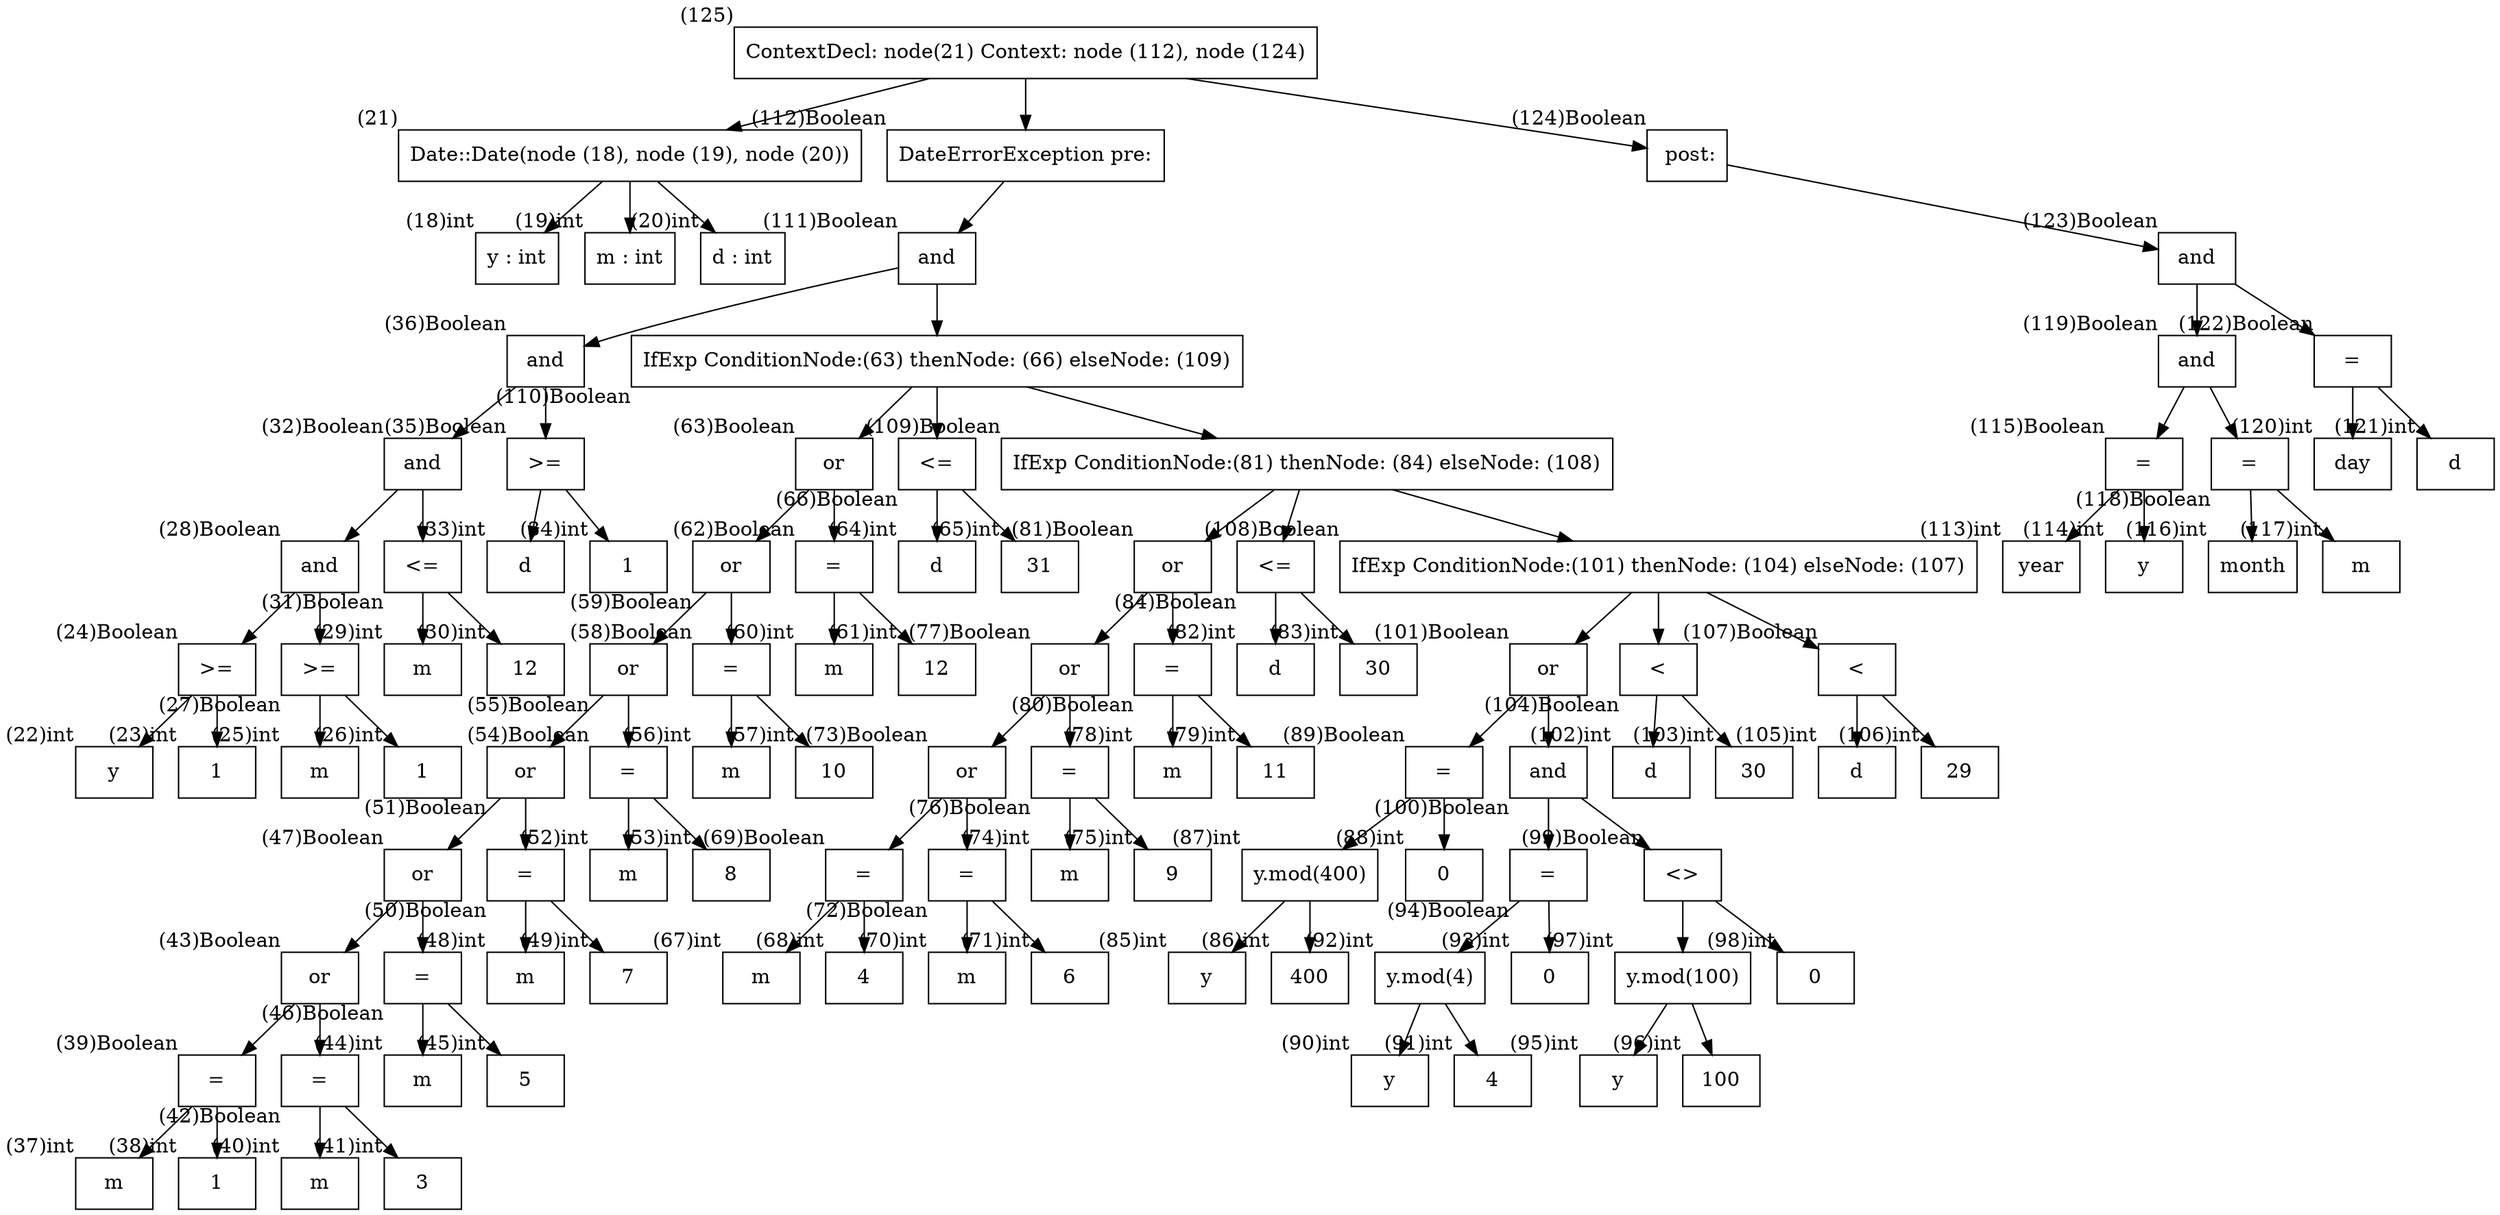 digraph AST {
  node [shape=box];
  n125 [label="ContextDecl: node(21) Context: node (112), node (124)", xlabel="(125)"];
  n125 -> n21;
  n125 -> n112;
  n125 -> n124;
  n21 [label="Date::Date(node (18), node (19), node (20))", xlabel="(21)"];
  n21 -> n18;
  n21 -> n19;
  n21 -> n20;
  n112 [label="DateErrorException pre:", xlabel="(112)Boolean"];
  n112 -> n111;
  n124 [label=" post:", xlabel="(124)Boolean"];
  n124 -> n123;
  n18 [label="y : int", xlabel="(18)int"];
  n19 [label="m : int", xlabel="(19)int"];
  n20 [label="d : int", xlabel="(20)int"];
  n111 [label="and", xlabel="(111)Boolean"];
  n111 -> n36;
  n111 -> n110;
  n123 [label="and", xlabel="(123)Boolean"];
  n123 -> n119;
  n123 -> n122;
  n36 [label="and", xlabel="(36)Boolean"];
  n36 -> n32;
  n36 -> n35;
  n110 [label="IfExp ConditionNode:(63) thenNode: (66) elseNode: (109)", xlabel="(110)Boolean"];
  n110 -> n63;
  n110 -> n66;
  n110 -> n109;
  n119 [label="and", xlabel="(119)Boolean"];
  n119 -> n115;
  n119 -> n118;
  n122 [label="=", xlabel="(122)Boolean"];
  n122 -> n120;
  n122 -> n121;
  n32 [label="and", xlabel="(32)Boolean"];
  n32 -> n28;
  n32 -> n31;
  n35 [label=">=", xlabel="(35)Boolean"];
  n35 -> n33;
  n35 -> n34;
  n63 [label="or", xlabel="(63)Boolean"];
  n63 -> n59;
  n63 -> n62;
  n66 [label="<=", xlabel="(66)Boolean"];
  n66 -> n64;
  n66 -> n65;
  n109 [label="IfExp ConditionNode:(81) thenNode: (84) elseNode: (108)", xlabel="(109)Boolean"];
  n109 -> n81;
  n109 -> n84;
  n109 -> n108;
  n115 [label="=", xlabel="(115)Boolean"];
  n115 -> n113;
  n115 -> n114;
  n118 [label="=", xlabel="(118)Boolean"];
  n118 -> n116;
  n118 -> n117;
  n120 [label="day", xlabel="(120)int"];
  n121 [label="d", xlabel="(121)int"];
  n28 [label="and", xlabel="(28)Boolean"];
  n28 -> n24;
  n28 -> n27;
  n31 [label="<=", xlabel="(31)Boolean"];
  n31 -> n29;
  n31 -> n30;
  n33 [label="d", xlabel="(33)int"];
  n34 [label="1", xlabel="(34)int"];
  n59 [label="or", xlabel="(59)Boolean"];
  n59 -> n55;
  n59 -> n58;
  n62 [label="=", xlabel="(62)Boolean"];
  n62 -> n60;
  n62 -> n61;
  n64 [label="d", xlabel="(64)int"];
  n65 [label="31", xlabel="(65)int"];
  n81 [label="or", xlabel="(81)Boolean"];
  n81 -> n77;
  n81 -> n80;
  n84 [label="<=", xlabel="(84)Boolean"];
  n84 -> n82;
  n84 -> n83;
  n108 [label="IfExp ConditionNode:(101) thenNode: (104) elseNode: (107)", xlabel="(108)Boolean"];
  n108 -> n101;
  n108 -> n104;
  n108 -> n107;
  n113 [label="year", xlabel="(113)int"];
  n114 [label="y", xlabel="(114)int"];
  n116 [label="month", xlabel="(116)int"];
  n117 [label="m", xlabel="(117)int"];
  n24 [label=">=", xlabel="(24)Boolean"];
  n24 -> n22;
  n24 -> n23;
  n27 [label=">=", xlabel="(27)Boolean"];
  n27 -> n25;
  n27 -> n26;
  n29 [label="m", xlabel="(29)int"];
  n30 [label="12", xlabel="(30)int"];
  n55 [label="or", xlabel="(55)Boolean"];
  n55 -> n51;
  n55 -> n54;
  n58 [label="=", xlabel="(58)Boolean"];
  n58 -> n56;
  n58 -> n57;
  n60 [label="m", xlabel="(60)int"];
  n61 [label="12", xlabel="(61)int"];
  n77 [label="or", xlabel="(77)Boolean"];
  n77 -> n73;
  n77 -> n76;
  n80 [label="=", xlabel="(80)Boolean"];
  n80 -> n78;
  n80 -> n79;
  n82 [label="d", xlabel="(82)int"];
  n83 [label="30", xlabel="(83)int"];
  n101 [label="or", xlabel="(101)Boolean"];
  n101 -> n89;
  n101 -> n100;
  n104 [label="<", xlabel="(104)Boolean"];
  n104 -> n102;
  n104 -> n103;
  n107 [label="<", xlabel="(107)Boolean"];
  n107 -> n105;
  n107 -> n106;
  n22 [label="y", xlabel="(22)int"];
  n23 [label="1", xlabel="(23)int"];
  n25 [label="m", xlabel="(25)int"];
  n26 [label="1", xlabel="(26)int"];
  n51 [label="or", xlabel="(51)Boolean"];
  n51 -> n47;
  n51 -> n50;
  n54 [label="=", xlabel="(54)Boolean"];
  n54 -> n52;
  n54 -> n53;
  n56 [label="m", xlabel="(56)int"];
  n57 [label="10", xlabel="(57)int"];
  n73 [label="or", xlabel="(73)Boolean"];
  n73 -> n69;
  n73 -> n72;
  n76 [label="=", xlabel="(76)Boolean"];
  n76 -> n74;
  n76 -> n75;
  n78 [label="m", xlabel="(78)int"];
  n79 [label="11", xlabel="(79)int"];
  n89 [label="=", xlabel="(89)Boolean"];
  n89 -> n87;
  n89 -> n88;
  n100 [label="and", xlabel="(100)Boolean"];
  n100 -> n94;
  n100 -> n99;
  n102 [label="d", xlabel="(102)int"];
  n103 [label="30", xlabel="(103)int"];
  n105 [label="d", xlabel="(105)int"];
  n106 [label="29", xlabel="(106)int"];
  n47 [label="or", xlabel="(47)Boolean"];
  n47 -> n43;
  n47 -> n46;
  n50 [label="=", xlabel="(50)Boolean"];
  n50 -> n48;
  n50 -> n49;
  n52 [label="m", xlabel="(52)int"];
  n53 [label="8", xlabel="(53)int"];
  n69 [label="=", xlabel="(69)Boolean"];
  n69 -> n67;
  n69 -> n68;
  n72 [label="=", xlabel="(72)Boolean"];
  n72 -> n70;
  n72 -> n71;
  n74 [label="m", xlabel="(74)int"];
  n75 [label="9", xlabel="(75)int"];
  n87 [label="y.mod(400)", xlabel="(87)int"];
  n87 -> n85;
  n87 -> n86;
  n88 [label="0", xlabel="(88)int"];
  n94 [label="=", xlabel="(94)Boolean"];
  n94 -> n92;
  n94 -> n93;
  n99 [label="<>", xlabel="(99)Boolean"];
  n99 -> n97;
  n99 -> n98;
  n43 [label="or", xlabel="(43)Boolean"];
  n43 -> n39;
  n43 -> n42;
  n46 [label="=", xlabel="(46)Boolean"];
  n46 -> n44;
  n46 -> n45;
  n48 [label="m", xlabel="(48)int"];
  n49 [label="7", xlabel="(49)int"];
  n67 [label="m", xlabel="(67)int"];
  n68 [label="4", xlabel="(68)int"];
  n70 [label="m", xlabel="(70)int"];
  n71 [label="6", xlabel="(71)int"];
  n85 [label="y", xlabel="(85)int"];
  n86 [label="400", xlabel="(86)int"];
  n92 [label="y.mod(4)", xlabel="(92)int"];
  n92 -> n90;
  n92 -> n91;
  n93 [label="0", xlabel="(93)int"];
  n97 [label="y.mod(100)", xlabel="(97)int"];
  n97 -> n95;
  n97 -> n96;
  n98 [label="0", xlabel="(98)int"];
  n39 [label="=", xlabel="(39)Boolean"];
  n39 -> n37;
  n39 -> n38;
  n42 [label="=", xlabel="(42)Boolean"];
  n42 -> n40;
  n42 -> n41;
  n44 [label="m", xlabel="(44)int"];
  n45 [label="5", xlabel="(45)int"];
  n90 [label="y", xlabel="(90)int"];
  n91 [label="4", xlabel="(91)int"];
  n95 [label="y", xlabel="(95)int"];
  n96 [label="100", xlabel="(96)int"];
  n37 [label="m", xlabel="(37)int"];
  n38 [label="1", xlabel="(38)int"];
  n40 [label="m", xlabel="(40)int"];
  n41 [label="3", xlabel="(41)int"];
}
